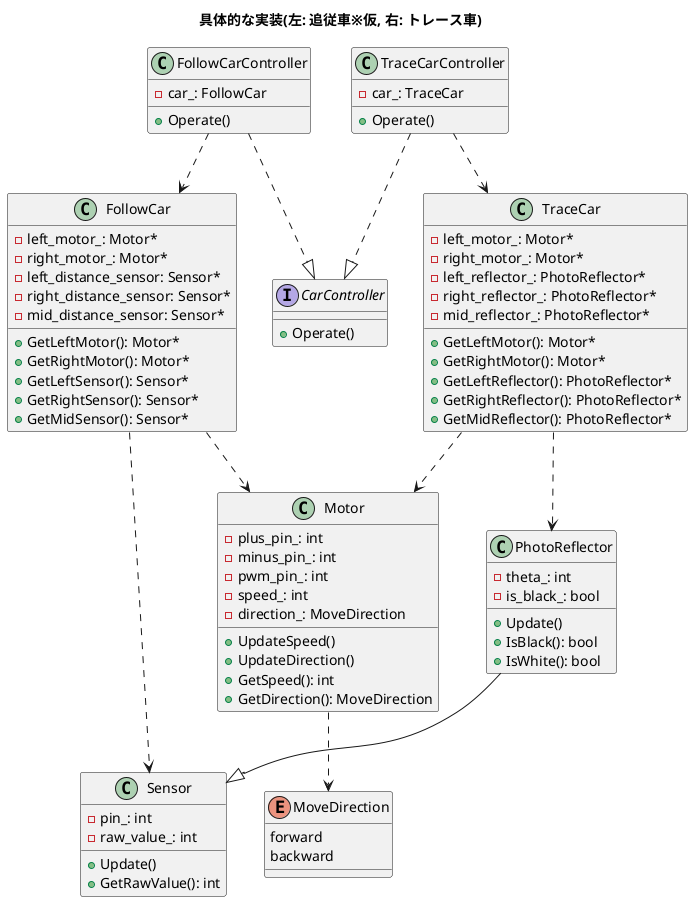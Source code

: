 @startuml
'https://plantuml.com/class-diagram

title "具体的な実装(左: 追従車※仮, 右: トレース車)"

class FollowCarController {
- car_: FollowCar
+ Operate()
}

class FollowCar {
- left_motor_: Motor*
- right_motor_: Motor*
- left_distance_sensor: Sensor*
- right_distance_sensor: Sensor*
- mid_distance_sensor: Sensor*
+ GetLeftMotor(): Motor*
+ GetRightMotor(): Motor*
+ GetLeftSensor(): Sensor*
+ GetRightSensor(): Sensor*
+ GetMidSensor(): Sensor*
}

FollowCarController ..|> CarController
FollowCarController ..> FollowCar

FollowCar ..> Motor
FollowCar ..> Sensor

class TraceCar {
- left_motor_: Motor*
- right_motor_: Motor*
- left_reflector_: PhotoReflector*
- right_reflector_: PhotoReflector*
- mid_reflector_: PhotoReflector*
+ GetLeftMotor(): Motor*
+ GetRightMotor(): Motor*
+ GetLeftReflector(): PhotoReflector*
+ GetRightReflector(): PhotoReflector*
+ GetMidReflector(): PhotoReflector*
}

class TraceCarController {
- car_: TraceCar
+ Operate()
}

interface CarController {
+ Operate()
}

class Motor {
- plus_pin_: int
- minus_pin_: int
- pwm_pin_: int
- speed_: int
- direction_: MoveDirection
+ UpdateSpeed()
+ UpdateDirection()
+ GetSpeed(): int
+ GetDirection(): MoveDirection
}

class Sensor {
- pin_: int
- raw_value_: int
+ Update()
+ GetRawValue(): int
}
class PhotoReflector {
- theta_: int
- is_black_: bool
+ Update()
+ IsBlack(): bool
+ IsWhite(): bool
}

enum MoveDirection {
forward
backward
}

TraceCar ..> Motor
TraceCar ..> PhotoReflector
TraceCarController ..> TraceCar
TraceCarController .|> CarController
Motor ..> MoveDirection
PhotoReflector --|> Sensor

@enduml